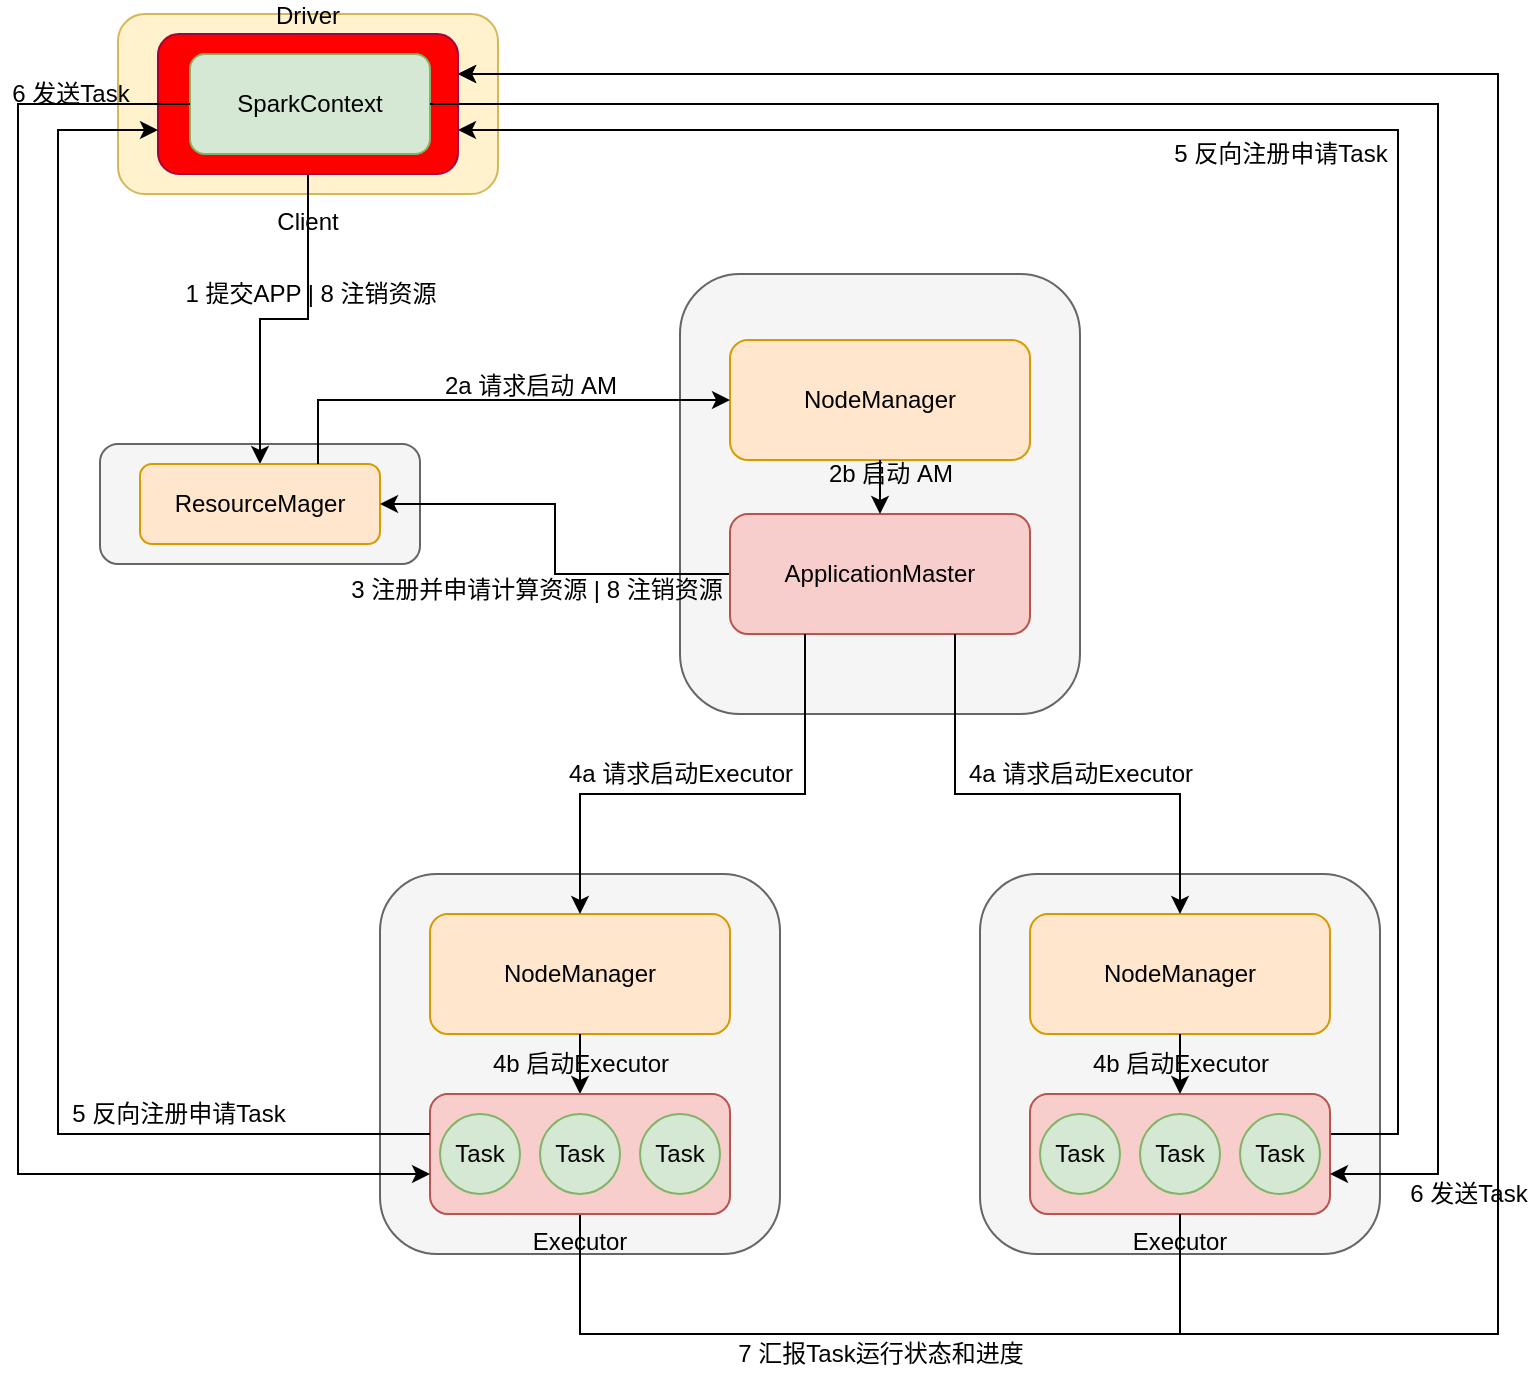 <mxfile version="12.4.2" type="device" pages="1"><diagram id="iTx9QZPwxN0KXhx7ddh6" name="第 1 页"><mxGraphModel dx="1106" dy="830" grid="1" gridSize="10" guides="1" tooltips="1" connect="1" arrows="1" fold="1" page="1" pageScale="1" pageWidth="827" pageHeight="1169" math="0" shadow="0"><root><mxCell id="0"/><mxCell id="1" parent="0"/><mxCell id="CZLpu1_VC34L7ERwcRT--1" value="Client" style="rounded=1;whiteSpace=wrap;html=1;fillColor=#fff2cc;strokeColor=#d6b656;labelPosition=center;verticalLabelPosition=bottom;align=center;verticalAlign=top;" vertex="1" parent="1"><mxGeometry x="90" y="90" width="190" height="90" as="geometry"/></mxCell><mxCell id="axcnA_w_4cEAJMNTZpdT-56" value="4a 请求启动Executor" style="text;html=1;align=center;verticalAlign=middle;resizable=0;points=[];;autosize=1;strokeColor=#FFFFFF;" parent="1" vertex="1"><mxGeometry x="506" y="460" width="130" height="20" as="geometry"/></mxCell><mxCell id="axcnA_w_4cEAJMNTZpdT-41" value="4a 请求启动Executor" style="text;html=1;align=center;verticalAlign=middle;resizable=0;points=[];;autosize=1;strokeColor=#FFFFFF;" parent="1" vertex="1"><mxGeometry x="306" y="460" width="130" height="20" as="geometry"/></mxCell><mxCell id="axcnA_w_4cEAJMNTZpdT-46" value="" style="rounded=1;whiteSpace=wrap;html=1;fillColor=#f5f5f5;strokeColor=#666666;fontColor=#333333;" parent="1" vertex="1"><mxGeometry x="81" y="305" width="160" height="60" as="geometry"/></mxCell><mxCell id="axcnA_w_4cEAJMNTZpdT-3" style="edgeStyle=orthogonalEdgeStyle;rounded=0;orthogonalLoop=1;jettySize=auto;html=1;entryX=0.5;entryY=0;entryDx=0;entryDy=0;" parent="1" source="axcnA_w_4cEAJMNTZpdT-1" target="axcnA_w_4cEAJMNTZpdT-2" edge="1"><mxGeometry relative="1" as="geometry"><Array as="points"/></mxGeometry></mxCell><mxCell id="axcnA_w_4cEAJMNTZpdT-1" value="Driver" style="rounded=1;html=1;fillColor=#FF0000;strokeColor=#A50040;labelPosition=center;verticalLabelPosition=top;align=center;verticalAlign=bottom;horizontal=1;whiteSpace=wrap;fontColor=#000000;" parent="1" vertex="1"><mxGeometry x="110" y="100" width="150" height="70" as="geometry"/></mxCell><mxCell id="axcnA_w_4cEAJMNTZpdT-2" value="ResourceMager" style="rounded=1;whiteSpace=wrap;html=1;fillColor=#ffe6cc;strokeColor=#d79b00;" parent="1" vertex="1"><mxGeometry x="101" y="315" width="120" height="40" as="geometry"/></mxCell><mxCell id="axcnA_w_4cEAJMNTZpdT-4" value="" style="rounded=1;whiteSpace=wrap;html=1;labelPosition=center;verticalLabelPosition=top;align=center;verticalAlign=bottom;fillColor=#f5f5f5;strokeColor=#666666;fontColor=#333333;" parent="1" vertex="1"><mxGeometry x="371" y="220" width="200" height="220" as="geometry"/></mxCell><mxCell id="axcnA_w_4cEAJMNTZpdT-7" value="NodeManager" style="rounded=1;whiteSpace=wrap;html=1;fillColor=#ffe6cc;strokeColor=#d79b00;" parent="1" vertex="1"><mxGeometry x="396" y="253" width="150" height="60" as="geometry"/></mxCell><mxCell id="Q4ZDMQASlszStL0NEKk4-9" style="edgeStyle=orthogonalEdgeStyle;rounded=0;orthogonalLoop=1;jettySize=auto;html=1;entryX=1;entryY=0.5;entryDx=0;entryDy=0;" parent="1" source="axcnA_w_4cEAJMNTZpdT-10" target="axcnA_w_4cEAJMNTZpdT-2" edge="1"><mxGeometry relative="1" as="geometry"/></mxCell><mxCell id="axcnA_w_4cEAJMNTZpdT-10" value="ApplicationMaster" style="rounded=1;whiteSpace=wrap;html=1;labelPosition=center;verticalLabelPosition=middle;align=center;verticalAlign=middle;fillColor=#f8cecc;strokeColor=#b85450;" parent="1" vertex="1"><mxGeometry x="396" y="340" width="150" height="60" as="geometry"/></mxCell><mxCell id="axcnA_w_4cEAJMNTZpdT-11" style="edgeStyle=orthogonalEdgeStyle;rounded=0;orthogonalLoop=1;jettySize=auto;html=1;entryX=0.5;entryY=0;entryDx=0;entryDy=0;" parent="1" source="axcnA_w_4cEAJMNTZpdT-7" target="axcnA_w_4cEAJMNTZpdT-10" edge="1"><mxGeometry relative="1" as="geometry"/></mxCell><mxCell id="axcnA_w_4cEAJMNTZpdT-12" value="SparkContext" style="rounded=1;whiteSpace=wrap;html=1;fillColor=#d5e8d4;strokeColor=#82b366;" parent="1" vertex="1"><mxGeometry x="126" y="110" width="120" height="50" as="geometry"/></mxCell><mxCell id="axcnA_w_4cEAJMNTZpdT-16" value="" style="rounded=1;whiteSpace=wrap;html=1;labelPosition=center;verticalLabelPosition=top;align=center;verticalAlign=bottom;fillColor=#f5f5f5;strokeColor=#666666;fontColor=#333333;" parent="1" vertex="1"><mxGeometry x="221" y="520" width="200" height="190" as="geometry"/></mxCell><mxCell id="axcnA_w_4cEAJMNTZpdT-17" value="NodeManager" style="rounded=1;whiteSpace=wrap;html=1;fillColor=#ffe6cc;strokeColor=#d79b00;" parent="1" vertex="1"><mxGeometry x="246" y="540" width="150" height="60" as="geometry"/></mxCell><mxCell id="axcnA_w_4cEAJMNTZpdT-19" style="edgeStyle=orthogonalEdgeStyle;rounded=0;orthogonalLoop=1;jettySize=auto;html=1;entryX=0.5;entryY=0;entryDx=0;entryDy=0;" parent="1" source="axcnA_w_4cEAJMNTZpdT-17" target="axcnA_w_4cEAJMNTZpdT-18" edge="1"><mxGeometry relative="1" as="geometry"/></mxCell><mxCell id="axcnA_w_4cEAJMNTZpdT-22" value="" style="rounded=1;whiteSpace=wrap;html=1;labelPosition=center;verticalLabelPosition=top;align=center;verticalAlign=bottom;fillColor=#f5f5f5;strokeColor=#666666;fontColor=#333333;" parent="1" vertex="1"><mxGeometry x="521" y="520" width="200" height="190" as="geometry"/></mxCell><mxCell id="axcnA_w_4cEAJMNTZpdT-23" value="NodeManager" style="rounded=1;whiteSpace=wrap;html=1;fillColor=#ffe6cc;strokeColor=#d79b00;" parent="1" vertex="1"><mxGeometry x="546" y="540" width="150" height="60" as="geometry"/></mxCell><mxCell id="axcnA_w_4cEAJMNTZpdT-30" style="edgeStyle=orthogonalEdgeStyle;rounded=0;orthogonalLoop=1;jettySize=auto;html=1;startArrow=none;startFill=0;strokeColor=#000000;strokeWidth=1;" parent="1" source="axcnA_w_4cEAJMNTZpdT-24" edge="1"><mxGeometry relative="1" as="geometry"><mxPoint x="260" y="148" as="targetPoint"/><Array as="points"><mxPoint x="730" y="650"/><mxPoint x="730" y="148"/></Array></mxGeometry></mxCell><mxCell id="axcnA_w_4cEAJMNTZpdT-24" value="Executor" style="rounded=1;whiteSpace=wrap;html=1;labelPosition=center;verticalLabelPosition=bottom;align=center;verticalAlign=top;fillColor=#f8cecc;strokeColor=#b85450;" parent="1" vertex="1"><mxGeometry x="546" y="630" width="150" height="60" as="geometry"/></mxCell><mxCell id="axcnA_w_4cEAJMNTZpdT-25" style="edgeStyle=orthogonalEdgeStyle;rounded=0;orthogonalLoop=1;jettySize=auto;html=1;entryX=0.5;entryY=0;entryDx=0;entryDy=0;" parent="1" source="axcnA_w_4cEAJMNTZpdT-23" target="axcnA_w_4cEAJMNTZpdT-24" edge="1"><mxGeometry relative="1" as="geometry"/></mxCell><mxCell id="axcnA_w_4cEAJMNTZpdT-27" style="edgeStyle=orthogonalEdgeStyle;rounded=0;orthogonalLoop=1;jettySize=auto;html=1;entryX=0.5;entryY=0;entryDx=0;entryDy=0;exitX=0.25;exitY=1;exitDx=0;exitDy=0;" parent="1" source="axcnA_w_4cEAJMNTZpdT-10" target="axcnA_w_4cEAJMNTZpdT-17" edge="1"><mxGeometry relative="1" as="geometry"><mxPoint x="431" y="400" as="sourcePoint"/><Array as="points"><mxPoint x="434" y="480"/><mxPoint x="321" y="480"/></Array></mxGeometry></mxCell><mxCell id="axcnA_w_4cEAJMNTZpdT-28" style="edgeStyle=orthogonalEdgeStyle;rounded=0;orthogonalLoop=1;jettySize=auto;html=1;entryX=0.5;entryY=0;entryDx=0;entryDy=0;exitX=0.75;exitY=1;exitDx=0;exitDy=0;" parent="1" source="axcnA_w_4cEAJMNTZpdT-10" target="axcnA_w_4cEAJMNTZpdT-23" edge="1"><mxGeometry relative="1" as="geometry"><mxPoint x="471" y="400" as="sourcePoint"/><Array as="points"><mxPoint x="509" y="480"/><mxPoint x="621" y="480"/></Array></mxGeometry></mxCell><mxCell id="axcnA_w_4cEAJMNTZpdT-47" style="edgeStyle=orthogonalEdgeStyle;rounded=0;orthogonalLoop=1;jettySize=auto;html=1;startArrow=none;startFill=0;strokeColor=#000000;strokeWidth=1;" parent="1" source="axcnA_w_4cEAJMNTZpdT-18" edge="1"><mxGeometry relative="1" as="geometry"><mxPoint x="260" y="120" as="targetPoint"/><Array as="points"><mxPoint x="321" y="750"/><mxPoint x="780" y="750"/><mxPoint x="780" y="120"/></Array></mxGeometry></mxCell><mxCell id="axcnA_w_4cEAJMNTZpdT-18" value="Executor" style="rounded=1;whiteSpace=wrap;html=1;labelPosition=center;verticalLabelPosition=bottom;align=center;verticalAlign=top;fillColor=#f8cecc;strokeColor=#b85450;" parent="1" vertex="1"><mxGeometry x="246" y="630" width="150" height="60" as="geometry"/></mxCell><mxCell id="axcnA_w_4cEAJMNTZpdT-29" style="edgeStyle=orthogonalEdgeStyle;rounded=0;orthogonalLoop=1;jettySize=auto;html=1;startArrow=none;startFill=0;strokeColor=#000000;strokeWidth=1;" parent="1" edge="1"><mxGeometry relative="1" as="geometry"><mxPoint x="110" y="148" as="targetPoint"/><Array as="points"><mxPoint x="246" y="650"/><mxPoint x="60" y="650"/><mxPoint x="60" y="148"/></Array><mxPoint x="246" y="650" as="sourcePoint"/></mxGeometry></mxCell><mxCell id="axcnA_w_4cEAJMNTZpdT-31" value="Task" style="ellipse;whiteSpace=wrap;html=1;rounded=1;fillColor=#d5e8d4;strokeColor=#82b366;" parent="1" vertex="1"><mxGeometry x="251" y="640" width="40" height="40" as="geometry"/></mxCell><mxCell id="axcnA_w_4cEAJMNTZpdT-32" value="Task" style="ellipse;whiteSpace=wrap;html=1;rounded=1;fillColor=#d5e8d4;strokeColor=#82b366;" parent="1" vertex="1"><mxGeometry x="301" y="640" width="40" height="40" as="geometry"/></mxCell><mxCell id="axcnA_w_4cEAJMNTZpdT-33" value="Task" style="ellipse;whiteSpace=wrap;html=1;rounded=1;fillColor=#d5e8d4;strokeColor=#82b366;" parent="1" vertex="1"><mxGeometry x="551" y="640" width="40" height="40" as="geometry"/></mxCell><mxCell id="axcnA_w_4cEAJMNTZpdT-34" value="Task" style="ellipse;whiteSpace=wrap;html=1;rounded=1;fillColor=#d5e8d4;strokeColor=#82b366;" parent="1" vertex="1"><mxGeometry x="601" y="640" width="40" height="40" as="geometry"/></mxCell><mxCell id="axcnA_w_4cEAJMNTZpdT-35" value="Task" style="ellipse;whiteSpace=wrap;html=1;rounded=1;fillColor=#d5e8d4;strokeColor=#82b366;" parent="1" vertex="1"><mxGeometry x="351" y="640" width="40" height="40" as="geometry"/></mxCell><mxCell id="axcnA_w_4cEAJMNTZpdT-36" value="&lt;span style=&quot;font-weight: normal&quot;&gt;Task&lt;/span&gt;" style="ellipse;whiteSpace=wrap;html=1;rounded=1;fontStyle=1;fillColor=#d5e8d4;strokeColor=#82b366;" parent="1" vertex="1"><mxGeometry x="651" y="640" width="40" height="40" as="geometry"/></mxCell><mxCell id="axcnA_w_4cEAJMNTZpdT-37" value="1 提交APP | 8 注销资源" style="text;html=1;align=center;verticalAlign=middle;resizable=0;points=[];;autosize=1;" parent="1" vertex="1"><mxGeometry x="116" y="220" width="140" height="20" as="geometry"/></mxCell><mxCell id="axcnA_w_4cEAJMNTZpdT-39" value="2b 启动 AM" style="text;html=1;align=center;verticalAlign=middle;resizable=0;points=[];;autosize=1;" parent="1" vertex="1"><mxGeometry x="436" y="310" width="80" height="20" as="geometry"/></mxCell><mxCell id="axcnA_w_4cEAJMNTZpdT-40" value="3 注册并申请计算资源 | 8 注销资源" style="text;html=1;align=center;verticalAlign=middle;resizable=0;points=[];;autosize=1;" parent="1" vertex="1"><mxGeometry x="199" y="368" width="200" height="20" as="geometry"/></mxCell><mxCell id="axcnA_w_4cEAJMNTZpdT-42" value="4b 启动Executor" style="text;html=1;align=center;verticalAlign=middle;resizable=0;points=[];;autosize=1;" parent="1" vertex="1"><mxGeometry x="271" y="605" width="100" height="20" as="geometry"/></mxCell><mxCell id="axcnA_w_4cEAJMNTZpdT-43" value="4b 启动Executor" style="text;html=1;align=center;verticalAlign=middle;resizable=0;points=[];;autosize=1;" parent="1" vertex="1"><mxGeometry x="571" y="605" width="100" height="20" as="geometry"/></mxCell><mxCell id="axcnA_w_4cEAJMNTZpdT-44" value="5 反向注册申请Task" style="text;html=1;align=center;verticalAlign=middle;resizable=0;points=[];;autosize=1;" parent="1" vertex="1"><mxGeometry x="60" y="630" width="120" height="20" as="geometry"/></mxCell><mxCell id="axcnA_w_4cEAJMNTZpdT-48" style="edgeStyle=orthogonalEdgeStyle;rounded=0;orthogonalLoop=1;jettySize=auto;html=1;startArrow=none;startFill=0;strokeColor=#000000;strokeWidth=1;exitX=0.5;exitY=1;exitDx=0;exitDy=0;" parent="1" source="axcnA_w_4cEAJMNTZpdT-24" edge="1"><mxGeometry relative="1" as="geometry"><mxPoint x="461" y="660" as="sourcePoint"/><mxPoint x="260" y="120" as="targetPoint"/><Array as="points"><mxPoint x="621" y="750"/><mxPoint x="780" y="750"/><mxPoint x="780" y="120"/></Array></mxGeometry></mxCell><mxCell id="axcnA_w_4cEAJMNTZpdT-49" value="7 汇报Task运行状态和进度" style="text;html=1;align=center;verticalAlign=middle;resizable=0;points=[];;autosize=1;" parent="1" vertex="1"><mxGeometry x="391" y="750" width="160" height="20" as="geometry"/></mxCell><mxCell id="axcnA_w_4cEAJMNTZpdT-51" value="6 发送Task" style="text;html=1;align=center;verticalAlign=middle;resizable=0;points=[];;autosize=1;" parent="1" vertex="1"><mxGeometry x="31" y="120" width="70" height="20" as="geometry"/></mxCell><mxCell id="axcnA_w_4cEAJMNTZpdT-50" style="edgeStyle=orthogonalEdgeStyle;rounded=0;orthogonalLoop=1;jettySize=auto;html=1;startArrow=none;startFill=0;strokeColor=#000000;strokeWidth=1;" parent="1" source="axcnA_w_4cEAJMNTZpdT-12" edge="1"><mxGeometry relative="1" as="geometry"><Array as="points"><mxPoint x="40" y="135"/><mxPoint x="40" y="670"/></Array><mxPoint x="246" y="670" as="targetPoint"/></mxGeometry></mxCell><mxCell id="axcnA_w_4cEAJMNTZpdT-53" value="5 反向注册申请Task" style="text;html=1;align=center;verticalAlign=middle;resizable=0;points=[];;autosize=1;" parent="1" vertex="1"><mxGeometry x="611" y="150" width="120" height="20" as="geometry"/></mxCell><mxCell id="axcnA_w_4cEAJMNTZpdT-54" style="edgeStyle=orthogonalEdgeStyle;rounded=0;orthogonalLoop=1;jettySize=auto;html=1;startArrow=none;startFill=0;strokeColor=#000000;strokeWidth=1;" parent="1" source="axcnA_w_4cEAJMNTZpdT-12" edge="1"><mxGeometry relative="1" as="geometry"><Array as="points"><mxPoint x="750" y="135"/><mxPoint x="750" y="670"/></Array><mxPoint x="696" y="670" as="targetPoint"/></mxGeometry></mxCell><mxCell id="axcnA_w_4cEAJMNTZpdT-55" value="6 发送Task" style="text;html=1;align=center;verticalAlign=middle;resizable=0;points=[];;autosize=1;" parent="1" vertex="1"><mxGeometry x="730" y="670" width="70" height="20" as="geometry"/></mxCell><mxCell id="Q4ZDMQASlszStL0NEKk4-10" style="edgeStyle=orthogonalEdgeStyle;rounded=0;orthogonalLoop=1;jettySize=auto;html=1;entryX=0;entryY=0.5;entryDx=0;entryDy=0;" parent="1" source="axcnA_w_4cEAJMNTZpdT-2" target="axcnA_w_4cEAJMNTZpdT-7" edge="1"><mxGeometry relative="1" as="geometry"><Array as="points"><mxPoint x="190" y="283"/></Array></mxGeometry></mxCell><mxCell id="axcnA_w_4cEAJMNTZpdT-38" value="2a 请求启动 AM" style="text;html=1;align=center;verticalAlign=middle;resizable=0;points=[];;autosize=1;" parent="1" vertex="1"><mxGeometry x="246" y="266" width="100" height="20" as="geometry"/></mxCell></root></mxGraphModel></diagram></mxfile>